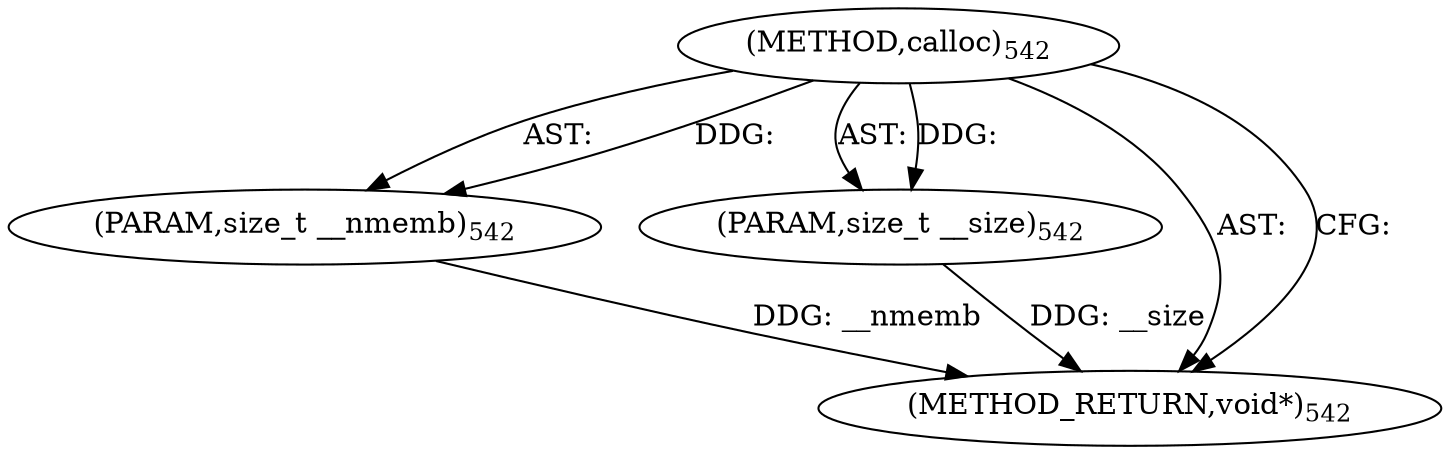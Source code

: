 digraph "calloc" {  
"45471" [label = <(METHOD,calloc)<SUB>542</SUB>> ]
"45472" [label = <(PARAM,size_t __nmemb)<SUB>542</SUB>> ]
"45473" [label = <(PARAM,size_t __size)<SUB>542</SUB>> ]
"45474" [label = <(METHOD_RETURN,void*)<SUB>542</SUB>> ]
  "45471" -> "45472"  [ label = "AST: "] 
  "45471" -> "45473"  [ label = "AST: "] 
  "45471" -> "45474"  [ label = "AST: "] 
  "45471" -> "45474"  [ label = "CFG: "] 
  "45472" -> "45474"  [ label = "DDG: __nmemb"] 
  "45473" -> "45474"  [ label = "DDG: __size"] 
  "45471" -> "45472"  [ label = "DDG: "] 
  "45471" -> "45473"  [ label = "DDG: "] 
}
